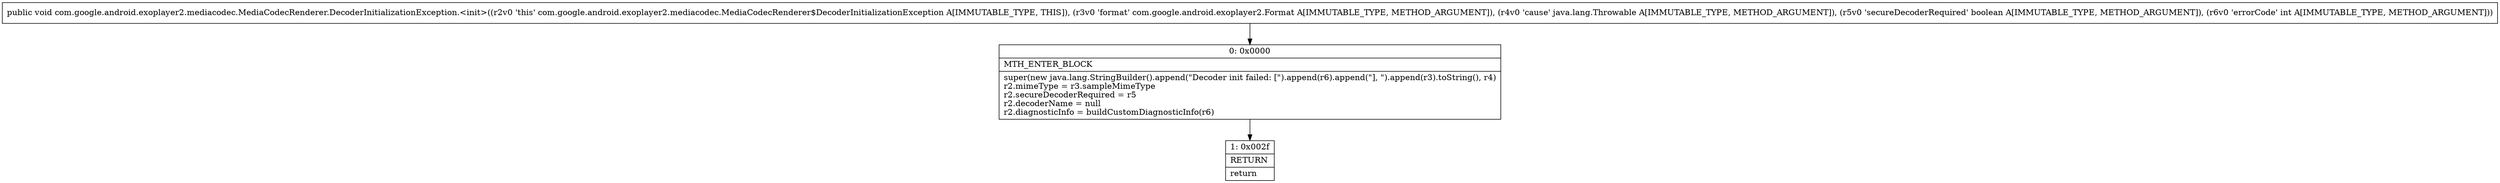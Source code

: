 digraph "CFG forcom.google.android.exoplayer2.mediacodec.MediaCodecRenderer.DecoderInitializationException.\<init\>(Lcom\/google\/android\/exoplayer2\/Format;Ljava\/lang\/Throwable;ZI)V" {
Node_0 [shape=record,label="{0\:\ 0x0000|MTH_ENTER_BLOCK\l|super(new java.lang.StringBuilder().append(\"Decoder init failed: [\").append(r6).append(\"], \").append(r3).toString(), r4)\lr2.mimeType = r3.sampleMimeType\lr2.secureDecoderRequired = r5\lr2.decoderName = null\lr2.diagnosticInfo = buildCustomDiagnosticInfo(r6)\l}"];
Node_1 [shape=record,label="{1\:\ 0x002f|RETURN\l|return\l}"];
MethodNode[shape=record,label="{public void com.google.android.exoplayer2.mediacodec.MediaCodecRenderer.DecoderInitializationException.\<init\>((r2v0 'this' com.google.android.exoplayer2.mediacodec.MediaCodecRenderer$DecoderInitializationException A[IMMUTABLE_TYPE, THIS]), (r3v0 'format' com.google.android.exoplayer2.Format A[IMMUTABLE_TYPE, METHOD_ARGUMENT]), (r4v0 'cause' java.lang.Throwable A[IMMUTABLE_TYPE, METHOD_ARGUMENT]), (r5v0 'secureDecoderRequired' boolean A[IMMUTABLE_TYPE, METHOD_ARGUMENT]), (r6v0 'errorCode' int A[IMMUTABLE_TYPE, METHOD_ARGUMENT])) }"];
MethodNode -> Node_0;
Node_0 -> Node_1;
}

